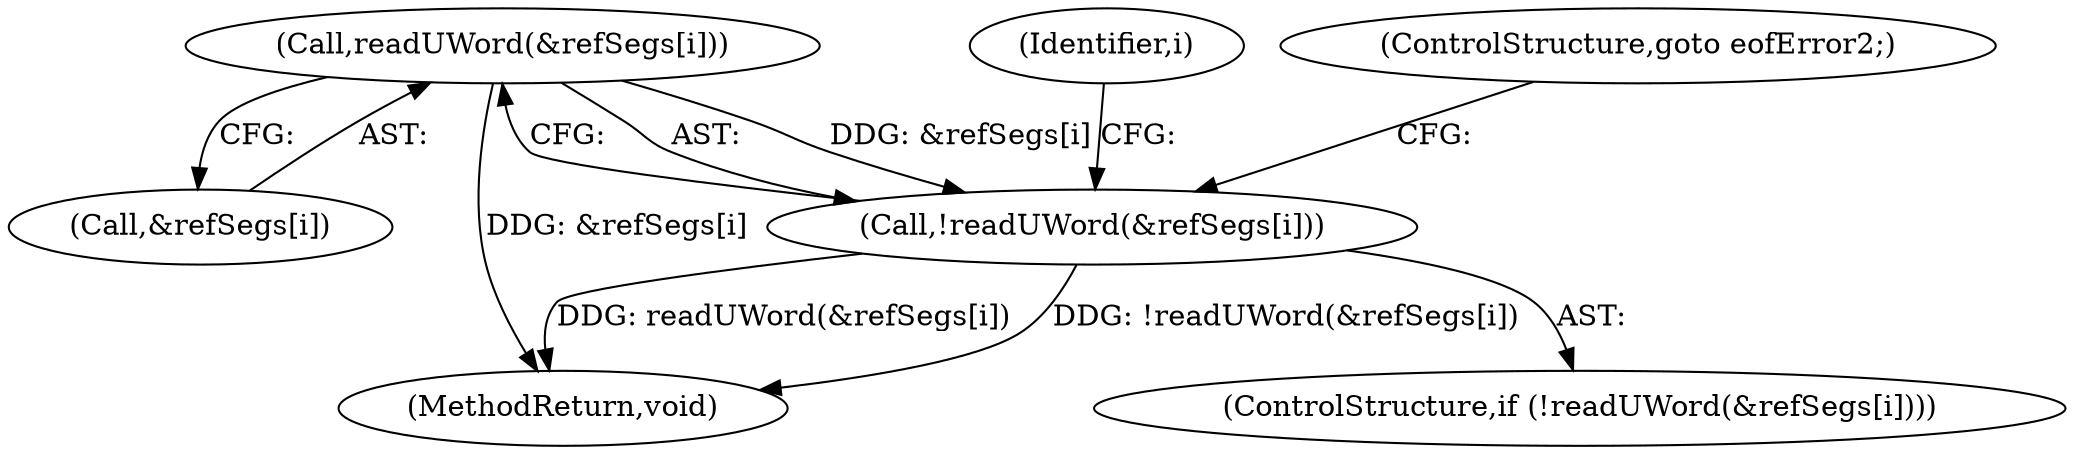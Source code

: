 digraph "0_poppler_58e04a08afee39370283c494ee2e4e392fd3b684@API" {
"1000261" [label="(Call,readUWord(&refSegs[i]))"];
"1000260" [label="(Call,!readUWord(&refSegs[i]))"];
"1000262" [label="(Call,&refSegs[i])"];
"1000261" [label="(Call,readUWord(&refSegs[i]))"];
"1000257" [label="(Identifier,i)"];
"1000580" [label="(MethodReturn,void)"];
"1000259" [label="(ControlStructure,if (!readUWord(&refSegs[i])))"];
"1000267" [label="(ControlStructure,goto eofError2;)"];
"1000260" [label="(Call,!readUWord(&refSegs[i]))"];
"1000261" -> "1000260"  [label="AST: "];
"1000261" -> "1000262"  [label="CFG: "];
"1000262" -> "1000261"  [label="AST: "];
"1000260" -> "1000261"  [label="CFG: "];
"1000261" -> "1000580"  [label="DDG: &refSegs[i]"];
"1000261" -> "1000260"  [label="DDG: &refSegs[i]"];
"1000260" -> "1000259"  [label="AST: "];
"1000267" -> "1000260"  [label="CFG: "];
"1000257" -> "1000260"  [label="CFG: "];
"1000260" -> "1000580"  [label="DDG: !readUWord(&refSegs[i])"];
"1000260" -> "1000580"  [label="DDG: readUWord(&refSegs[i])"];
}
